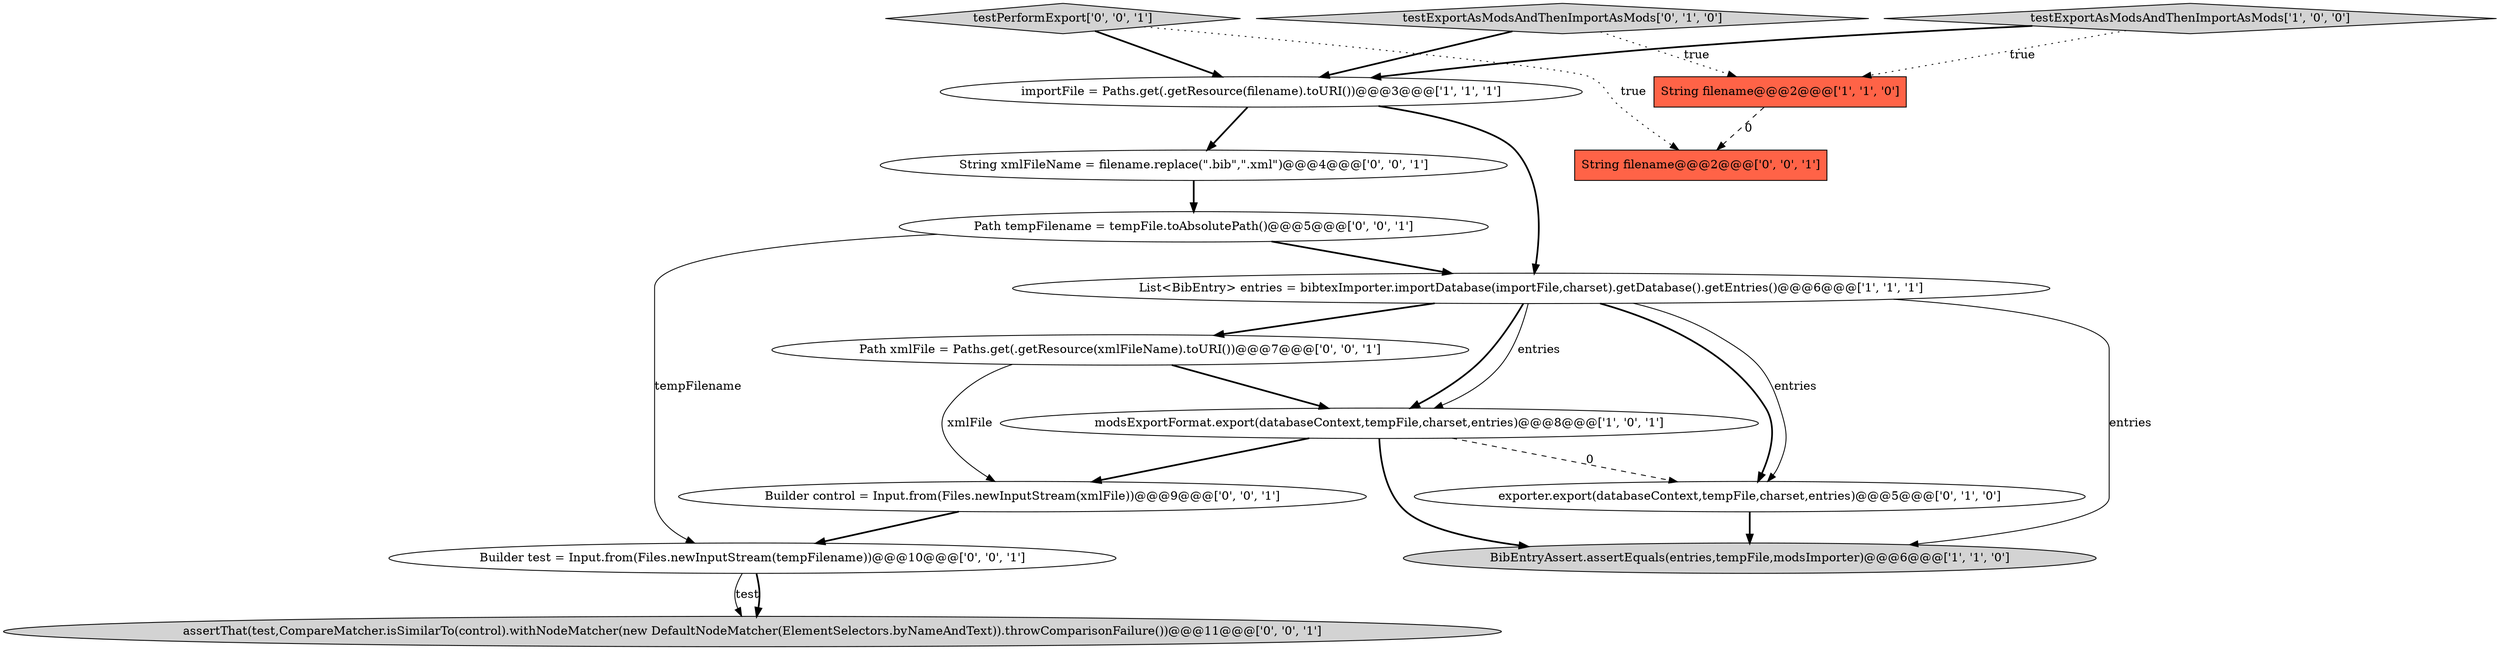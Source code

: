 digraph {
15 [style = filled, label = "Path tempFilename = tempFile.toAbsolutePath()@@@5@@@['0', '0', '1']", fillcolor = white, shape = ellipse image = "AAA0AAABBB3BBB"];
8 [style = filled, label = "testPerformExport['0', '0', '1']", fillcolor = lightgray, shape = diamond image = "AAA0AAABBB3BBB"];
1 [style = filled, label = "BibEntryAssert.assertEquals(entries,tempFile,modsImporter)@@@6@@@['1', '1', '0']", fillcolor = lightgray, shape = ellipse image = "AAA0AAABBB1BBB"];
6 [style = filled, label = "testExportAsModsAndThenImportAsMods['0', '1', '0']", fillcolor = lightgray, shape = diamond image = "AAA0AAABBB2BBB"];
10 [style = filled, label = "Builder control = Input.from(Files.newInputStream(xmlFile))@@@9@@@['0', '0', '1']", fillcolor = white, shape = ellipse image = "AAA0AAABBB3BBB"];
0 [style = filled, label = "String filename@@@2@@@['1', '1', '0']", fillcolor = tomato, shape = box image = "AAA0AAABBB1BBB"];
13 [style = filled, label = "assertThat(test,CompareMatcher.isSimilarTo(control).withNodeMatcher(new DefaultNodeMatcher(ElementSelectors.byNameAndText)).throwComparisonFailure())@@@11@@@['0', '0', '1']", fillcolor = lightgray, shape = ellipse image = "AAA0AAABBB3BBB"];
12 [style = filled, label = "String xmlFileName = filename.replace(\".bib\",\".xml\")@@@4@@@['0', '0', '1']", fillcolor = white, shape = ellipse image = "AAA0AAABBB3BBB"];
11 [style = filled, label = "Builder test = Input.from(Files.newInputStream(tempFilename))@@@10@@@['0', '0', '1']", fillcolor = white, shape = ellipse image = "AAA0AAABBB3BBB"];
3 [style = filled, label = "importFile = Paths.get(.getResource(filename).toURI())@@@3@@@['1', '1', '1']", fillcolor = white, shape = ellipse image = "AAA0AAABBB1BBB"];
14 [style = filled, label = "Path xmlFile = Paths.get(.getResource(xmlFileName).toURI())@@@7@@@['0', '0', '1']", fillcolor = white, shape = ellipse image = "AAA0AAABBB3BBB"];
9 [style = filled, label = "String filename@@@2@@@['0', '0', '1']", fillcolor = tomato, shape = box image = "AAA0AAABBB3BBB"];
5 [style = filled, label = "modsExportFormat.export(databaseContext,tempFile,charset,entries)@@@8@@@['1', '0', '1']", fillcolor = white, shape = ellipse image = "AAA0AAABBB1BBB"];
7 [style = filled, label = "exporter.export(databaseContext,tempFile,charset,entries)@@@5@@@['0', '1', '0']", fillcolor = white, shape = ellipse image = "AAA1AAABBB2BBB"];
4 [style = filled, label = "List<BibEntry> entries = bibtexImporter.importDatabase(importFile,charset).getDatabase().getEntries()@@@6@@@['1', '1', '1']", fillcolor = white, shape = ellipse image = "AAA0AAABBB1BBB"];
2 [style = filled, label = "testExportAsModsAndThenImportAsMods['1', '0', '0']", fillcolor = lightgray, shape = diamond image = "AAA0AAABBB1BBB"];
14->5 [style = bold, label=""];
5->7 [style = dashed, label="0"];
4->7 [style = bold, label=""];
12->15 [style = bold, label=""];
5->1 [style = bold, label=""];
4->5 [style = bold, label=""];
15->4 [style = bold, label=""];
10->11 [style = bold, label=""];
5->10 [style = bold, label=""];
8->3 [style = bold, label=""];
4->5 [style = solid, label="entries"];
2->3 [style = bold, label=""];
6->0 [style = dotted, label="true"];
4->7 [style = solid, label="entries"];
3->12 [style = bold, label=""];
6->3 [style = bold, label=""];
11->13 [style = solid, label="test"];
0->9 [style = dashed, label="0"];
11->13 [style = bold, label=""];
4->14 [style = bold, label=""];
14->10 [style = solid, label="xmlFile"];
15->11 [style = solid, label="tempFilename"];
7->1 [style = bold, label=""];
2->0 [style = dotted, label="true"];
4->1 [style = solid, label="entries"];
3->4 [style = bold, label=""];
8->9 [style = dotted, label="true"];
}
